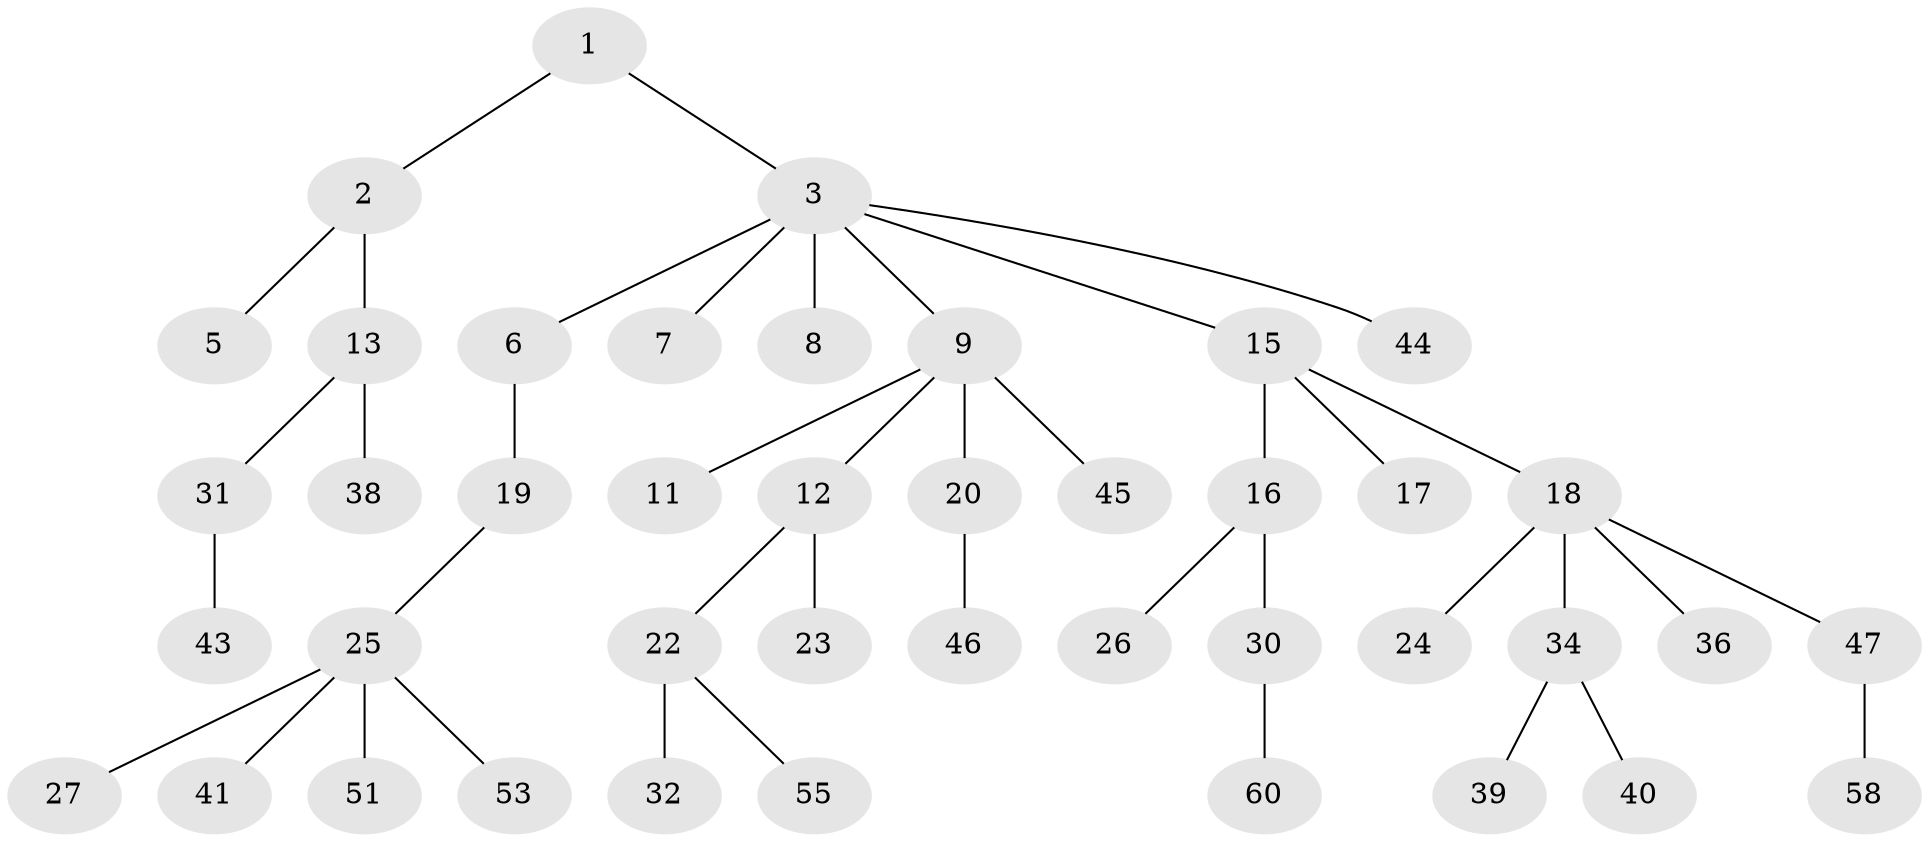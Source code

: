 // Generated by graph-tools (version 1.1) at 2025/52/02/27/25 19:52:10]
// undirected, 42 vertices, 41 edges
graph export_dot {
graph [start="1"]
  node [color=gray90,style=filled];
  1;
  2;
  3 [super="+4"];
  5 [super="+57"];
  6 [super="+59"];
  7;
  8 [super="+14"];
  9 [super="+10"];
  11;
  12;
  13 [super="+37"];
  15 [super="+49"];
  16;
  17 [super="+21"];
  18 [super="+29"];
  19 [super="+28"];
  20 [super="+42"];
  22 [super="+48"];
  23 [super="+35"];
  24;
  25 [super="+33"];
  26;
  27;
  30;
  31 [super="+56"];
  32 [super="+52"];
  34;
  36;
  38;
  39;
  40 [super="+54"];
  41;
  43;
  44;
  45;
  46 [super="+50"];
  47;
  51;
  53;
  55;
  58;
  60;
  1 -- 2;
  1 -- 3;
  2 -- 5;
  2 -- 13;
  3 -- 6;
  3 -- 15;
  3 -- 7;
  3 -- 8;
  3 -- 9;
  3 -- 44;
  6 -- 19;
  9 -- 11;
  9 -- 12;
  9 -- 45;
  9 -- 20;
  12 -- 22;
  12 -- 23;
  13 -- 31;
  13 -- 38;
  15 -- 16;
  15 -- 17;
  15 -- 18;
  16 -- 26;
  16 -- 30;
  18 -- 24;
  18 -- 34;
  18 -- 36;
  18 -- 47;
  19 -- 25;
  20 -- 46;
  22 -- 32;
  22 -- 55;
  25 -- 27;
  25 -- 41;
  25 -- 51;
  25 -- 53;
  30 -- 60;
  31 -- 43;
  34 -- 39;
  34 -- 40;
  47 -- 58;
}
